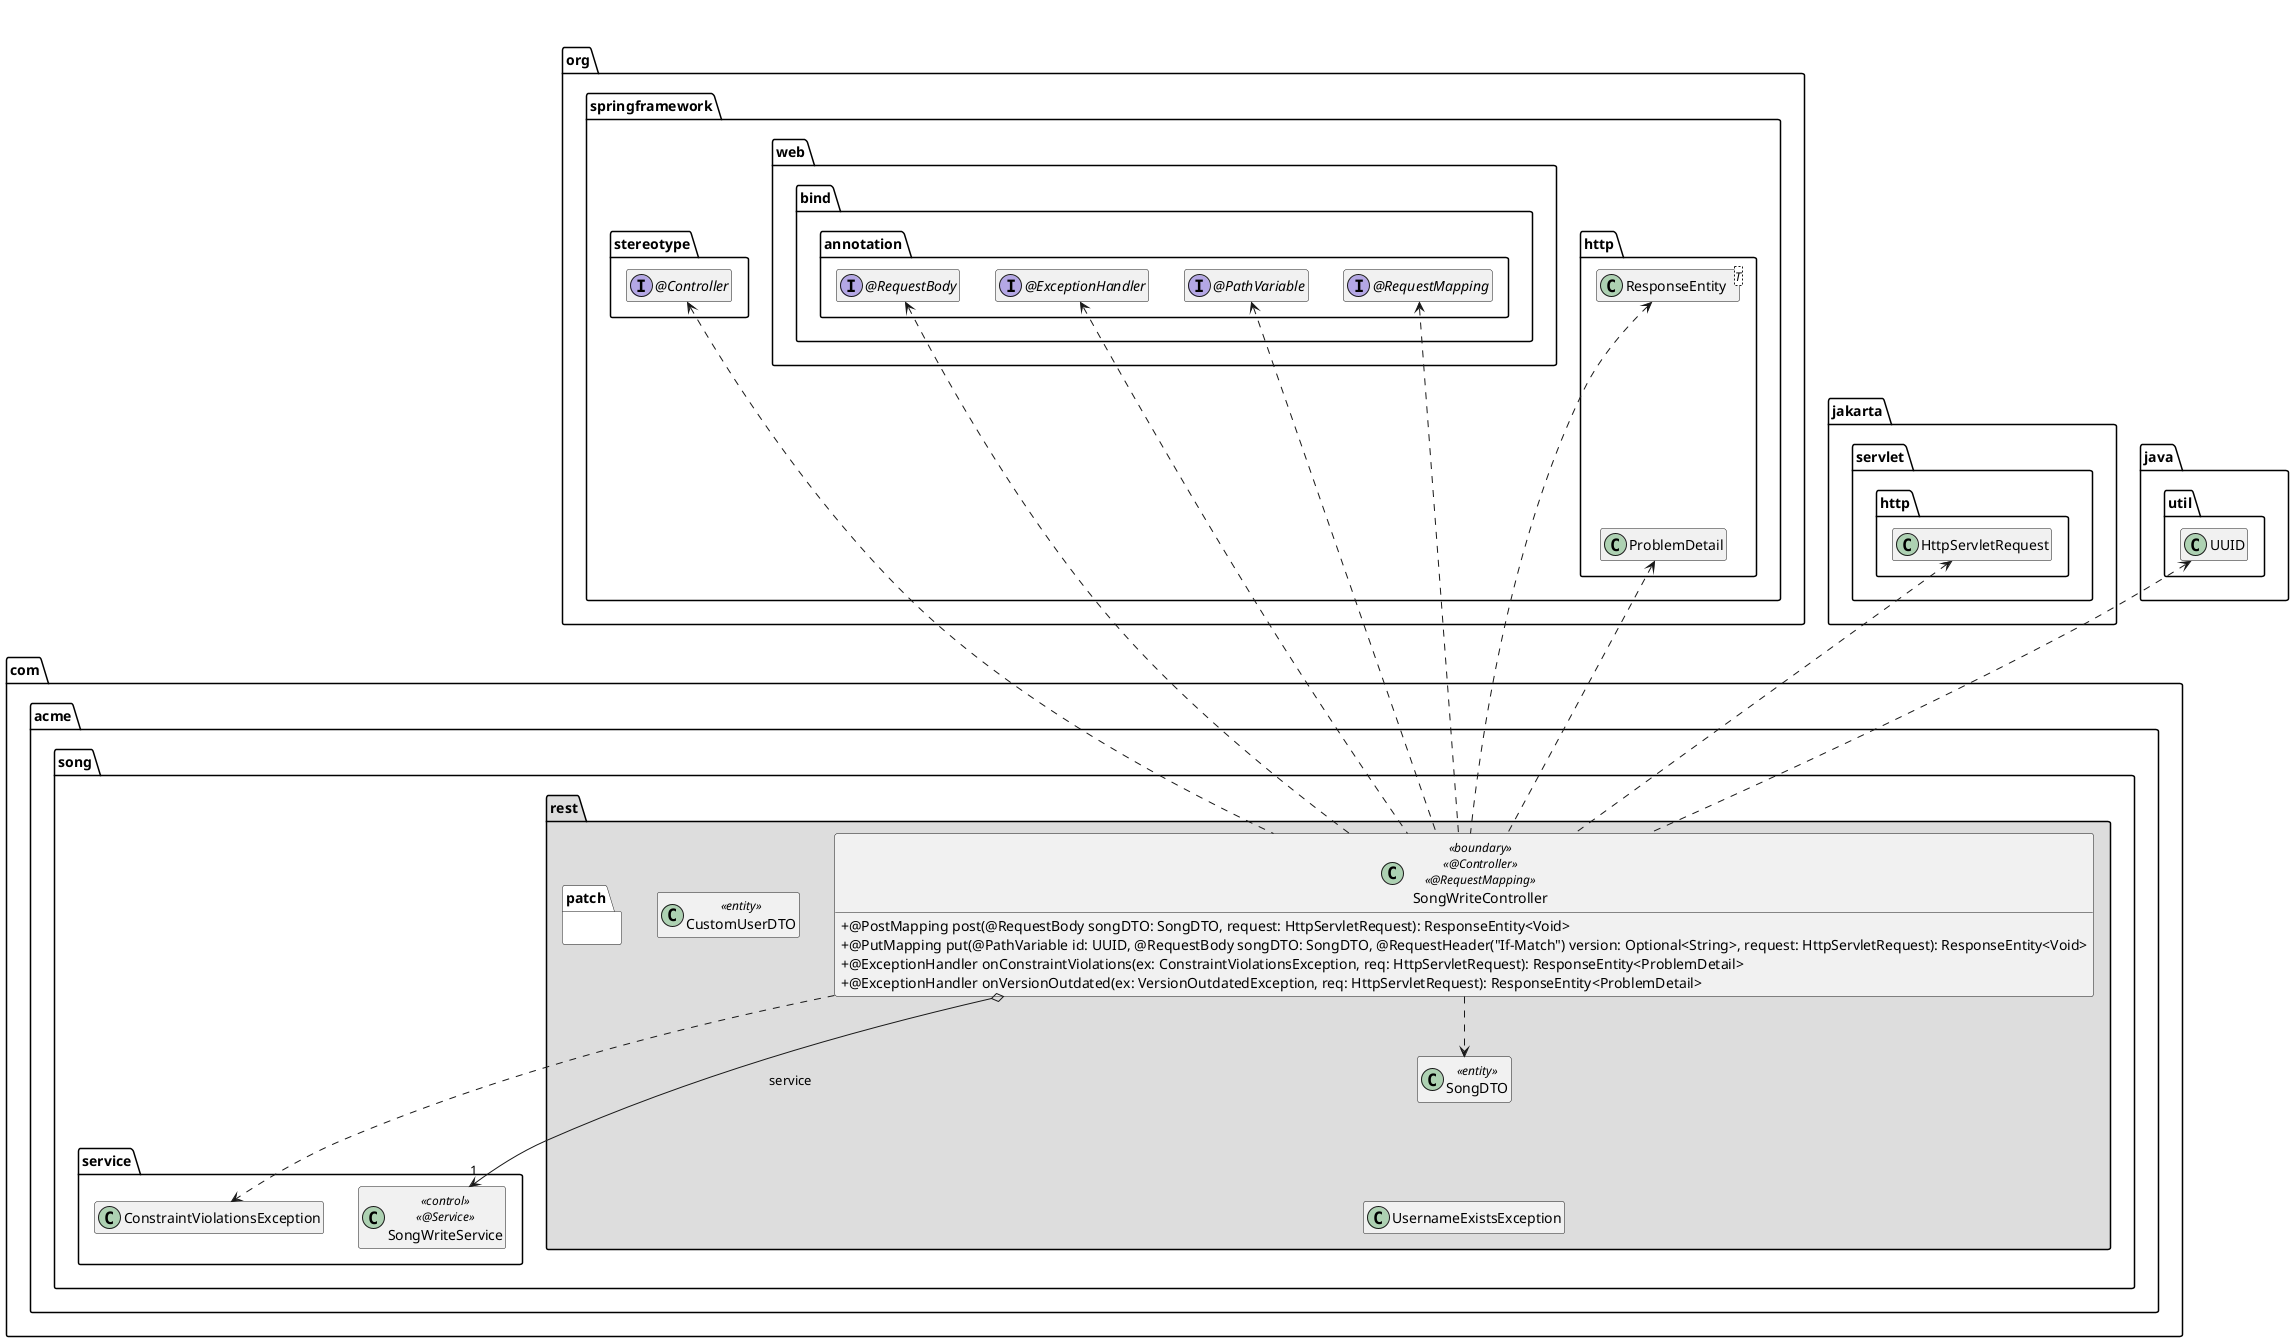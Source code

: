 @startuml SongHandler
skinparam classAttributeIconSize 0
package jakarta.servlet.http {
    class HttpServletRequest
}
package org.springframework {
    package stereotype {
        interface "@Controller" as Controller
    }
    package web.bind.annotation {
        interface "@RequestMapping" as RequestMapping
        interface "@PathVariable" as PathVariable
        interface "@RequestBody" as RequestBody
        interface "@ExceptionHandler" as ExceptionHandler
        RequestBody .left[hidden].> Controller
        ExceptionHandler .left[hidden].> Controller
    }
    package http {
        class ResponseEntity<T>
        class ProblemDetail
        ResponseEntity .[hidden].> ProblemDetail
        ResponseEntity .left[hidden].> Controller
    }
}
package java.util {
    class UUID
}
package com.acme.song {
    package service {
        class SongWriteService << control >> << @Service >>
        class ConstraintViolationsException
    }
    package rest #DDDDDD {
        package patch #FFFFFF {
        }
        class SongDTO <<entity>>
        class CustomUserDTO <<entity>>
        class SongDTO <<entity>>
        SongDTO .[hidden].> UUID
        SongDTO .[hidden].> SongWriteService
        class SongWriteController << boundary >> << @Controller >> << @RequestMapping >> {
            + @PostMapping post(@RequestBody songDTO: SongDTO, request: HttpServletRequest): ResponseEntity<Void>
            + @PutMapping put(@PathVariable id: UUID, @RequestBody songDTO: SongDTO, @RequestHeader("If-Match") version: Optional<String>, request: HttpServletRequest): ResponseEntity<Void>
            + @ExceptionHandler onConstraintViolations(ex: ConstraintViolationsException, req: HttpServletRequest): ResponseEntity<ProblemDetail>
            + @ExceptionHandler onVersionOutdated(ex: VersionOutdatedException, req: HttpServletRequest): ResponseEntity<ProblemDetail>


        }
        SongWriteController o-right-> "1" SongWriteService : service
        SongWriteController ..> SongDTO
        SongWriteController .up.> UUID
        SongWriteController ..> ConstraintViolationsException
        SongWriteController .up.> HttpServletRequest
        SongWriteController .up.> ResponseEntity
        SongWriteController .up.> ProblemDetail
        SongWriteController .up.> Controller
        SongWriteController .up.> RequestMapping
        SongWriteController .up.> PathVariable
        SongWriteController .up.> RequestBody
        SongWriteController .up.> ExceptionHandler
        SongDTO .[hidden].> UsernameExistsException
    }
}
hide empty members
@enduml
